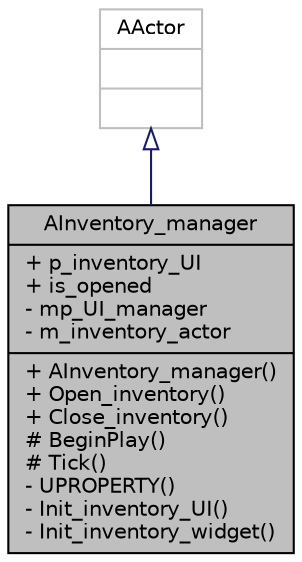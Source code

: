 digraph "AInventory_manager"
{
 // LATEX_PDF_SIZE
  edge [fontname="Helvetica",fontsize="10",labelfontname="Helvetica",labelfontsize="10"];
  node [fontname="Helvetica",fontsize="10",shape=record];
  Node1 [label="{AInventory_manager\n|+ p_inventory_UI\l+ is_opened\l- mp_UI_manager\l- m_inventory_actor\l|+ AInventory_manager()\l+ Open_inventory()\l+ Close_inventory()\l# BeginPlay()\l# Tick()\l- UPROPERTY()\l- Init_inventory_UI()\l- Init_inventory_widget()\l}",height=0.2,width=0.4,color="black", fillcolor="grey75", style="filled", fontcolor="black",tooltip=" "];
  Node2 -> Node1 [dir="back",color="midnightblue",fontsize="10",style="solid",arrowtail="onormal",fontname="Helvetica"];
  Node2 [label="{AActor\n||}",height=0.2,width=0.4,color="grey75", fillcolor="white", style="filled",tooltip=" "];
}
